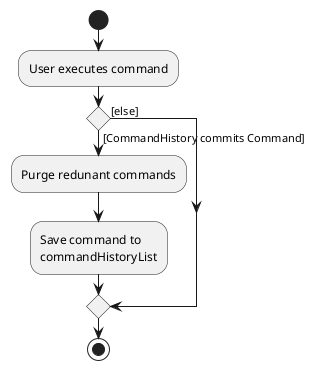 @startuml
start
:User executes command;

'Since the beta syntax does not support placing the condition outside the
'diamond we place it as the true branch instead.

if () then ([CommandHistory commits Command])
    :Purge redunant commands;
    :Save command to
    commandHistoryList;
else ([else])
endif
stop
@enduml

